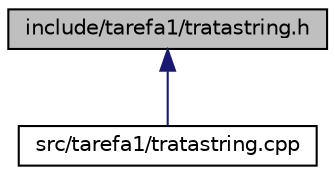 digraph "include/tarefa1/tratastring.h"
{
  edge [fontname="Helvetica",fontsize="10",labelfontname="Helvetica",labelfontsize="10"];
  node [fontname="Helvetica",fontsize="10",shape=record];
  Node1 [label="include/tarefa1/tratastring.h",height=0.2,width=0.4,color="black", fillcolor="grey75", style="filled" fontcolor="black"];
  Node1 -> Node2 [dir="back",color="midnightblue",fontsize="10",style="solid",fontname="Helvetica"];
  Node2 [label="src/tarefa1/tratastring.cpp",height=0.2,width=0.4,color="black", fillcolor="white", style="filled",URL="$tratastring_8cpp.html",tooltip="Implementacao de funcoes para tratamento de strings. "];
}
